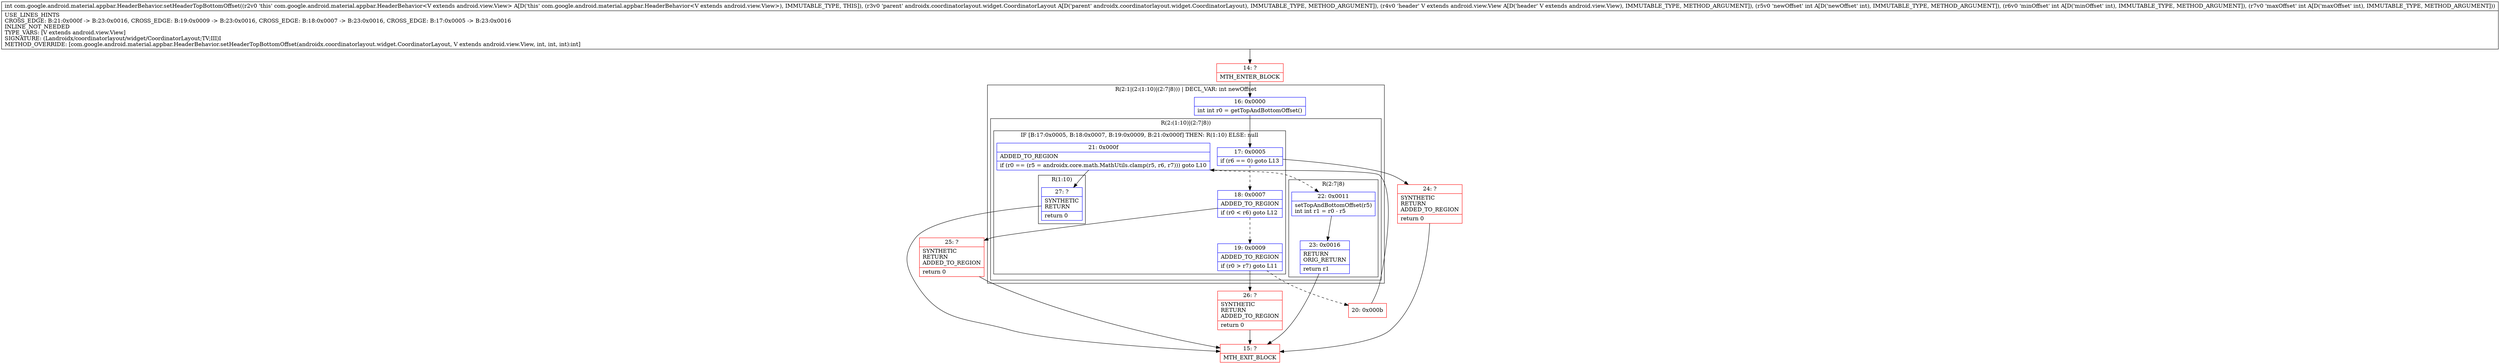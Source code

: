 digraph "CFG forcom.google.android.material.appbar.HeaderBehavior.setHeaderTopBottomOffset(Landroidx\/coordinatorlayout\/widget\/CoordinatorLayout;Landroid\/view\/View;III)I" {
subgraph cluster_Region_920539830 {
label = "R(2:1|(2:(1:10)|(2:7|8))) | DECL_VAR: int newOffset\l";
node [shape=record,color=blue];
Node_16 [shape=record,label="{16\:\ 0x0000|int int r0 = getTopAndBottomOffset()\l}"];
subgraph cluster_Region_1603034830 {
label = "R(2:(1:10)|(2:7|8))";
node [shape=record,color=blue];
subgraph cluster_IfRegion_24922992 {
label = "IF [B:17:0x0005, B:18:0x0007, B:19:0x0009, B:21:0x000f] THEN: R(1:10) ELSE: null";
node [shape=record,color=blue];
Node_17 [shape=record,label="{17\:\ 0x0005|if (r6 == 0) goto L13\l}"];
Node_18 [shape=record,label="{18\:\ 0x0007|ADDED_TO_REGION\l|if (r0 \< r6) goto L12\l}"];
Node_19 [shape=record,label="{19\:\ 0x0009|ADDED_TO_REGION\l|if (r0 \> r7) goto L11\l}"];
Node_21 [shape=record,label="{21\:\ 0x000f|ADDED_TO_REGION\l|if (r0 == (r5 = androidx.core.math.MathUtils.clamp(r5, r6, r7))) goto L10\l}"];
subgraph cluster_Region_441460713 {
label = "R(1:10)";
node [shape=record,color=blue];
Node_27 [shape=record,label="{27\:\ ?|SYNTHETIC\lRETURN\l|return 0\l}"];
}
}
subgraph cluster_Region_664157751 {
label = "R(2:7|8)";
node [shape=record,color=blue];
Node_22 [shape=record,label="{22\:\ 0x0011|setTopAndBottomOffset(r5)\lint int r1 = r0 \- r5\l}"];
Node_23 [shape=record,label="{23\:\ 0x0016|RETURN\lORIG_RETURN\l|return r1\l}"];
}
}
}
Node_14 [shape=record,color=red,label="{14\:\ ?|MTH_ENTER_BLOCK\l}"];
Node_20 [shape=record,color=red,label="{20\:\ 0x000b}"];
Node_15 [shape=record,color=red,label="{15\:\ ?|MTH_EXIT_BLOCK\l}"];
Node_26 [shape=record,color=red,label="{26\:\ ?|SYNTHETIC\lRETURN\lADDED_TO_REGION\l|return 0\l}"];
Node_25 [shape=record,color=red,label="{25\:\ ?|SYNTHETIC\lRETURN\lADDED_TO_REGION\l|return 0\l}"];
Node_24 [shape=record,color=red,label="{24\:\ ?|SYNTHETIC\lRETURN\lADDED_TO_REGION\l|return 0\l}"];
MethodNode[shape=record,label="{int com.google.android.material.appbar.HeaderBehavior.setHeaderTopBottomOffset((r2v0 'this' com.google.android.material.appbar.HeaderBehavior\<V extends android.view.View\> A[D('this' com.google.android.material.appbar.HeaderBehavior\<V extends android.view.View\>), IMMUTABLE_TYPE, THIS]), (r3v0 'parent' androidx.coordinatorlayout.widget.CoordinatorLayout A[D('parent' androidx.coordinatorlayout.widget.CoordinatorLayout), IMMUTABLE_TYPE, METHOD_ARGUMENT]), (r4v0 'header' V extends android.view.View A[D('header' V extends android.view.View), IMMUTABLE_TYPE, METHOD_ARGUMENT]), (r5v0 'newOffset' int A[D('newOffset' int), IMMUTABLE_TYPE, METHOD_ARGUMENT]), (r6v0 'minOffset' int A[D('minOffset' int), IMMUTABLE_TYPE, METHOD_ARGUMENT]), (r7v0 'maxOffset' int A[D('maxOffset' int), IMMUTABLE_TYPE, METHOD_ARGUMENT]))  | USE_LINES_HINTS\lCROSS_EDGE: B:21:0x000f \-\> B:23:0x0016, CROSS_EDGE: B:19:0x0009 \-\> B:23:0x0016, CROSS_EDGE: B:18:0x0007 \-\> B:23:0x0016, CROSS_EDGE: B:17:0x0005 \-\> B:23:0x0016\lINLINE_NOT_NEEDED\lTYPE_VARS: [V extends android.view.View]\lSIGNATURE: (Landroidx\/coordinatorlayout\/widget\/CoordinatorLayout;TV;III)I\lMETHOD_OVERRIDE: [com.google.android.material.appbar.HeaderBehavior.setHeaderTopBottomOffset(androidx.coordinatorlayout.widget.CoordinatorLayout, V extends android.view.View, int, int, int):int]\l}"];
MethodNode -> Node_14;Node_16 -> Node_17;
Node_17 -> Node_18[style=dashed];
Node_17 -> Node_24;
Node_18 -> Node_19[style=dashed];
Node_18 -> Node_25;
Node_19 -> Node_20[style=dashed];
Node_19 -> Node_26;
Node_21 -> Node_22[style=dashed];
Node_21 -> Node_27;
Node_27 -> Node_15;
Node_22 -> Node_23;
Node_23 -> Node_15;
Node_14 -> Node_16;
Node_20 -> Node_21;
Node_26 -> Node_15;
Node_25 -> Node_15;
Node_24 -> Node_15;
}

